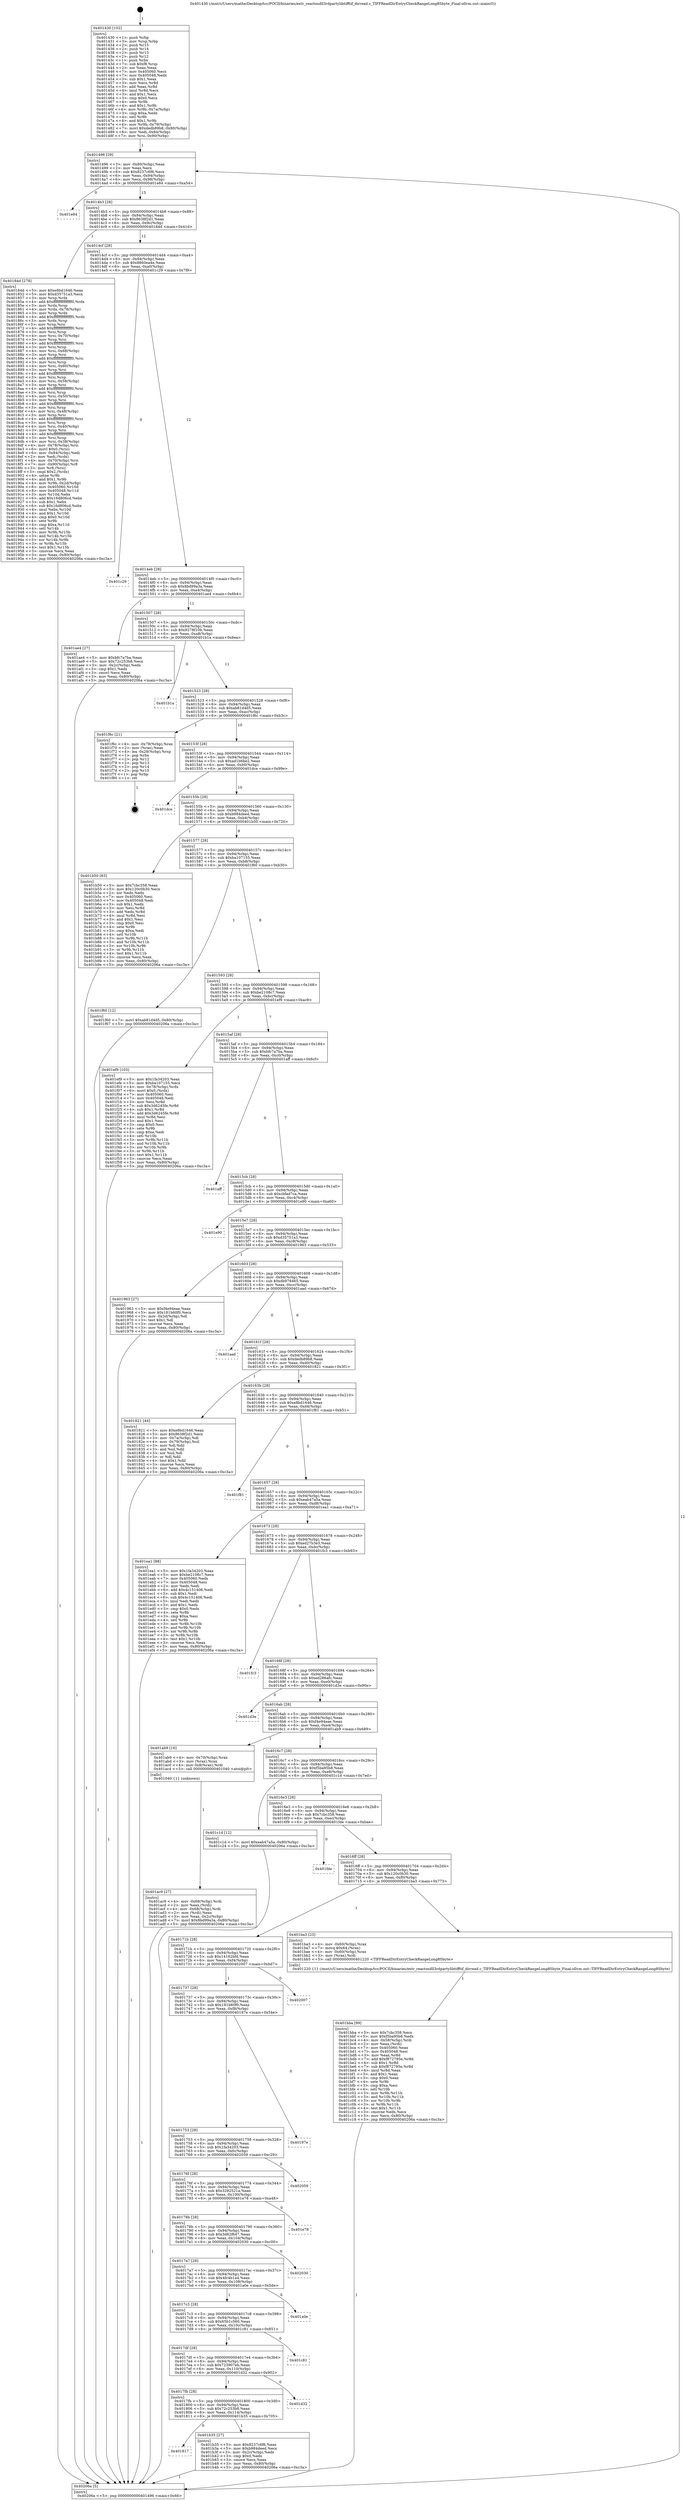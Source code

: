 digraph "0x401430" {
  label = "0x401430 (/mnt/c/Users/mathe/Desktop/tcc/POCII/binaries/extr_reactosdll3rdpartylibtifftif_dirread.c_TIFFReadDirEntryCheckRangeLong8Sbyte_Final-ollvm.out::main(0))"
  labelloc = "t"
  node[shape=record]

  Entry [label="",width=0.3,height=0.3,shape=circle,fillcolor=black,style=filled]
  "0x401496" [label="{
     0x401496 [29]\l
     | [instrs]\l
     &nbsp;&nbsp;0x401496 \<+3\>: mov -0x80(%rbp),%eax\l
     &nbsp;&nbsp;0x401499 \<+2\>: mov %eax,%ecx\l
     &nbsp;&nbsp;0x40149b \<+6\>: sub $0x8237c6f6,%ecx\l
     &nbsp;&nbsp;0x4014a1 \<+6\>: mov %eax,-0x94(%rbp)\l
     &nbsp;&nbsp;0x4014a7 \<+6\>: mov %ecx,-0x98(%rbp)\l
     &nbsp;&nbsp;0x4014ad \<+6\>: je 0000000000401e84 \<main+0xa54\>\l
  }"]
  "0x401e84" [label="{
     0x401e84\l
  }", style=dashed]
  "0x4014b3" [label="{
     0x4014b3 [28]\l
     | [instrs]\l
     &nbsp;&nbsp;0x4014b3 \<+5\>: jmp 00000000004014b8 \<main+0x88\>\l
     &nbsp;&nbsp;0x4014b8 \<+6\>: mov -0x94(%rbp),%eax\l
     &nbsp;&nbsp;0x4014be \<+5\>: sub $0x8638f2d1,%eax\l
     &nbsp;&nbsp;0x4014c3 \<+6\>: mov %eax,-0x9c(%rbp)\l
     &nbsp;&nbsp;0x4014c9 \<+6\>: je 000000000040184d \<main+0x41d\>\l
  }"]
  Exit [label="",width=0.3,height=0.3,shape=circle,fillcolor=black,style=filled,peripheries=2]
  "0x40184d" [label="{
     0x40184d [278]\l
     | [instrs]\l
     &nbsp;&nbsp;0x40184d \<+5\>: mov $0xe8bd1646,%eax\l
     &nbsp;&nbsp;0x401852 \<+5\>: mov $0xd35751a3,%ecx\l
     &nbsp;&nbsp;0x401857 \<+3\>: mov %rsp,%rdx\l
     &nbsp;&nbsp;0x40185a \<+4\>: add $0xfffffffffffffff0,%rdx\l
     &nbsp;&nbsp;0x40185e \<+3\>: mov %rdx,%rsp\l
     &nbsp;&nbsp;0x401861 \<+4\>: mov %rdx,-0x78(%rbp)\l
     &nbsp;&nbsp;0x401865 \<+3\>: mov %rsp,%rdx\l
     &nbsp;&nbsp;0x401868 \<+4\>: add $0xfffffffffffffff0,%rdx\l
     &nbsp;&nbsp;0x40186c \<+3\>: mov %rdx,%rsp\l
     &nbsp;&nbsp;0x40186f \<+3\>: mov %rsp,%rsi\l
     &nbsp;&nbsp;0x401872 \<+4\>: add $0xfffffffffffffff0,%rsi\l
     &nbsp;&nbsp;0x401876 \<+3\>: mov %rsi,%rsp\l
     &nbsp;&nbsp;0x401879 \<+4\>: mov %rsi,-0x70(%rbp)\l
     &nbsp;&nbsp;0x40187d \<+3\>: mov %rsp,%rsi\l
     &nbsp;&nbsp;0x401880 \<+4\>: add $0xfffffffffffffff0,%rsi\l
     &nbsp;&nbsp;0x401884 \<+3\>: mov %rsi,%rsp\l
     &nbsp;&nbsp;0x401887 \<+4\>: mov %rsi,-0x68(%rbp)\l
     &nbsp;&nbsp;0x40188b \<+3\>: mov %rsp,%rsi\l
     &nbsp;&nbsp;0x40188e \<+4\>: add $0xfffffffffffffff0,%rsi\l
     &nbsp;&nbsp;0x401892 \<+3\>: mov %rsi,%rsp\l
     &nbsp;&nbsp;0x401895 \<+4\>: mov %rsi,-0x60(%rbp)\l
     &nbsp;&nbsp;0x401899 \<+3\>: mov %rsp,%rsi\l
     &nbsp;&nbsp;0x40189c \<+4\>: add $0xfffffffffffffff0,%rsi\l
     &nbsp;&nbsp;0x4018a0 \<+3\>: mov %rsi,%rsp\l
     &nbsp;&nbsp;0x4018a3 \<+4\>: mov %rsi,-0x58(%rbp)\l
     &nbsp;&nbsp;0x4018a7 \<+3\>: mov %rsp,%rsi\l
     &nbsp;&nbsp;0x4018aa \<+4\>: add $0xfffffffffffffff0,%rsi\l
     &nbsp;&nbsp;0x4018ae \<+3\>: mov %rsi,%rsp\l
     &nbsp;&nbsp;0x4018b1 \<+4\>: mov %rsi,-0x50(%rbp)\l
     &nbsp;&nbsp;0x4018b5 \<+3\>: mov %rsp,%rsi\l
     &nbsp;&nbsp;0x4018b8 \<+4\>: add $0xfffffffffffffff0,%rsi\l
     &nbsp;&nbsp;0x4018bc \<+3\>: mov %rsi,%rsp\l
     &nbsp;&nbsp;0x4018bf \<+4\>: mov %rsi,-0x48(%rbp)\l
     &nbsp;&nbsp;0x4018c3 \<+3\>: mov %rsp,%rsi\l
     &nbsp;&nbsp;0x4018c6 \<+4\>: add $0xfffffffffffffff0,%rsi\l
     &nbsp;&nbsp;0x4018ca \<+3\>: mov %rsi,%rsp\l
     &nbsp;&nbsp;0x4018cd \<+4\>: mov %rsi,-0x40(%rbp)\l
     &nbsp;&nbsp;0x4018d1 \<+3\>: mov %rsp,%rsi\l
     &nbsp;&nbsp;0x4018d4 \<+4\>: add $0xfffffffffffffff0,%rsi\l
     &nbsp;&nbsp;0x4018d8 \<+3\>: mov %rsi,%rsp\l
     &nbsp;&nbsp;0x4018db \<+4\>: mov %rsi,-0x38(%rbp)\l
     &nbsp;&nbsp;0x4018df \<+4\>: mov -0x78(%rbp),%rsi\l
     &nbsp;&nbsp;0x4018e3 \<+6\>: movl $0x0,(%rsi)\l
     &nbsp;&nbsp;0x4018e9 \<+6\>: mov -0x84(%rbp),%edi\l
     &nbsp;&nbsp;0x4018ef \<+2\>: mov %edi,(%rdx)\l
     &nbsp;&nbsp;0x4018f1 \<+4\>: mov -0x70(%rbp),%rsi\l
     &nbsp;&nbsp;0x4018f5 \<+7\>: mov -0x90(%rbp),%r8\l
     &nbsp;&nbsp;0x4018fc \<+3\>: mov %r8,(%rsi)\l
     &nbsp;&nbsp;0x4018ff \<+3\>: cmpl $0x2,(%rdx)\l
     &nbsp;&nbsp;0x401902 \<+4\>: setne %r9b\l
     &nbsp;&nbsp;0x401906 \<+4\>: and $0x1,%r9b\l
     &nbsp;&nbsp;0x40190a \<+4\>: mov %r9b,-0x2d(%rbp)\l
     &nbsp;&nbsp;0x40190e \<+8\>: mov 0x405060,%r10d\l
     &nbsp;&nbsp;0x401916 \<+8\>: mov 0x405048,%r11d\l
     &nbsp;&nbsp;0x40191e \<+3\>: mov %r10d,%ebx\l
     &nbsp;&nbsp;0x401921 \<+6\>: add $0x16d806cd,%ebx\l
     &nbsp;&nbsp;0x401927 \<+3\>: sub $0x1,%ebx\l
     &nbsp;&nbsp;0x40192a \<+6\>: sub $0x16d806cd,%ebx\l
     &nbsp;&nbsp;0x401930 \<+4\>: imul %ebx,%r10d\l
     &nbsp;&nbsp;0x401934 \<+4\>: and $0x1,%r10d\l
     &nbsp;&nbsp;0x401938 \<+4\>: cmp $0x0,%r10d\l
     &nbsp;&nbsp;0x40193c \<+4\>: sete %r9b\l
     &nbsp;&nbsp;0x401940 \<+4\>: cmp $0xa,%r11d\l
     &nbsp;&nbsp;0x401944 \<+4\>: setl %r14b\l
     &nbsp;&nbsp;0x401948 \<+3\>: mov %r9b,%r15b\l
     &nbsp;&nbsp;0x40194b \<+3\>: and %r14b,%r15b\l
     &nbsp;&nbsp;0x40194e \<+3\>: xor %r14b,%r9b\l
     &nbsp;&nbsp;0x401951 \<+3\>: or %r9b,%r15b\l
     &nbsp;&nbsp;0x401954 \<+4\>: test $0x1,%r15b\l
     &nbsp;&nbsp;0x401958 \<+3\>: cmovne %ecx,%eax\l
     &nbsp;&nbsp;0x40195b \<+3\>: mov %eax,-0x80(%rbp)\l
     &nbsp;&nbsp;0x40195e \<+5\>: jmp 000000000040206a \<main+0xc3a\>\l
  }"]
  "0x4014cf" [label="{
     0x4014cf [28]\l
     | [instrs]\l
     &nbsp;&nbsp;0x4014cf \<+5\>: jmp 00000000004014d4 \<main+0xa4\>\l
     &nbsp;&nbsp;0x4014d4 \<+6\>: mov -0x94(%rbp),%eax\l
     &nbsp;&nbsp;0x4014da \<+5\>: sub $0x8860ea4e,%eax\l
     &nbsp;&nbsp;0x4014df \<+6\>: mov %eax,-0xa0(%rbp)\l
     &nbsp;&nbsp;0x4014e5 \<+6\>: je 0000000000401c29 \<main+0x7f9\>\l
  }"]
  "0x401bba" [label="{
     0x401bba [99]\l
     | [instrs]\l
     &nbsp;&nbsp;0x401bba \<+5\>: mov $0x7cbc358,%ecx\l
     &nbsp;&nbsp;0x401bbf \<+5\>: mov $0xf5ba95b8,%edx\l
     &nbsp;&nbsp;0x401bc4 \<+4\>: mov -0x58(%rbp),%rdi\l
     &nbsp;&nbsp;0x401bc8 \<+2\>: mov %eax,(%rdi)\l
     &nbsp;&nbsp;0x401bca \<+7\>: mov 0x405060,%eax\l
     &nbsp;&nbsp;0x401bd1 \<+7\>: mov 0x405048,%esi\l
     &nbsp;&nbsp;0x401bd8 \<+3\>: mov %eax,%r8d\l
     &nbsp;&nbsp;0x401bdb \<+7\>: add $0xf872795e,%r8d\l
     &nbsp;&nbsp;0x401be2 \<+4\>: sub $0x1,%r8d\l
     &nbsp;&nbsp;0x401be6 \<+7\>: sub $0xf872795e,%r8d\l
     &nbsp;&nbsp;0x401bed \<+4\>: imul %r8d,%eax\l
     &nbsp;&nbsp;0x401bf1 \<+3\>: and $0x1,%eax\l
     &nbsp;&nbsp;0x401bf4 \<+3\>: cmp $0x0,%eax\l
     &nbsp;&nbsp;0x401bf7 \<+4\>: sete %r9b\l
     &nbsp;&nbsp;0x401bfb \<+3\>: cmp $0xa,%esi\l
     &nbsp;&nbsp;0x401bfe \<+4\>: setl %r10b\l
     &nbsp;&nbsp;0x401c02 \<+3\>: mov %r9b,%r11b\l
     &nbsp;&nbsp;0x401c05 \<+3\>: and %r10b,%r11b\l
     &nbsp;&nbsp;0x401c08 \<+3\>: xor %r10b,%r9b\l
     &nbsp;&nbsp;0x401c0b \<+3\>: or %r9b,%r11b\l
     &nbsp;&nbsp;0x401c0e \<+4\>: test $0x1,%r11b\l
     &nbsp;&nbsp;0x401c12 \<+3\>: cmovne %edx,%ecx\l
     &nbsp;&nbsp;0x401c15 \<+3\>: mov %ecx,-0x80(%rbp)\l
     &nbsp;&nbsp;0x401c18 \<+5\>: jmp 000000000040206a \<main+0xc3a\>\l
  }"]
  "0x401c29" [label="{
     0x401c29\l
  }", style=dashed]
  "0x4014eb" [label="{
     0x4014eb [28]\l
     | [instrs]\l
     &nbsp;&nbsp;0x4014eb \<+5\>: jmp 00000000004014f0 \<main+0xc0\>\l
     &nbsp;&nbsp;0x4014f0 \<+6\>: mov -0x94(%rbp),%eax\l
     &nbsp;&nbsp;0x4014f6 \<+5\>: sub $0x8bd99a3a,%eax\l
     &nbsp;&nbsp;0x4014fb \<+6\>: mov %eax,-0xa4(%rbp)\l
     &nbsp;&nbsp;0x401501 \<+6\>: je 0000000000401ae4 \<main+0x6b4\>\l
  }"]
  "0x401817" [label="{
     0x401817\l
  }", style=dashed]
  "0x401ae4" [label="{
     0x401ae4 [27]\l
     | [instrs]\l
     &nbsp;&nbsp;0x401ae4 \<+5\>: mov $0xbfc7a7ba,%eax\l
     &nbsp;&nbsp;0x401ae9 \<+5\>: mov $0x72c253b8,%ecx\l
     &nbsp;&nbsp;0x401aee \<+3\>: mov -0x2c(%rbp),%edx\l
     &nbsp;&nbsp;0x401af1 \<+3\>: cmp $0x1,%edx\l
     &nbsp;&nbsp;0x401af4 \<+3\>: cmovl %ecx,%eax\l
     &nbsp;&nbsp;0x401af7 \<+3\>: mov %eax,-0x80(%rbp)\l
     &nbsp;&nbsp;0x401afa \<+5\>: jmp 000000000040206a \<main+0xc3a\>\l
  }"]
  "0x401507" [label="{
     0x401507 [28]\l
     | [instrs]\l
     &nbsp;&nbsp;0x401507 \<+5\>: jmp 000000000040150c \<main+0xdc\>\l
     &nbsp;&nbsp;0x40150c \<+6\>: mov -0x94(%rbp),%eax\l
     &nbsp;&nbsp;0x401512 \<+5\>: sub $0x9278f10b,%eax\l
     &nbsp;&nbsp;0x401517 \<+6\>: mov %eax,-0xa8(%rbp)\l
     &nbsp;&nbsp;0x40151d \<+6\>: je 0000000000401b1a \<main+0x6ea\>\l
  }"]
  "0x401b35" [label="{
     0x401b35 [27]\l
     | [instrs]\l
     &nbsp;&nbsp;0x401b35 \<+5\>: mov $0x8237c6f6,%eax\l
     &nbsp;&nbsp;0x401b3a \<+5\>: mov $0xb984deed,%ecx\l
     &nbsp;&nbsp;0x401b3f \<+3\>: mov -0x2c(%rbp),%edx\l
     &nbsp;&nbsp;0x401b42 \<+3\>: cmp $0x0,%edx\l
     &nbsp;&nbsp;0x401b45 \<+3\>: cmove %ecx,%eax\l
     &nbsp;&nbsp;0x401b48 \<+3\>: mov %eax,-0x80(%rbp)\l
     &nbsp;&nbsp;0x401b4b \<+5\>: jmp 000000000040206a \<main+0xc3a\>\l
  }"]
  "0x401b1a" [label="{
     0x401b1a\l
  }", style=dashed]
  "0x401523" [label="{
     0x401523 [28]\l
     | [instrs]\l
     &nbsp;&nbsp;0x401523 \<+5\>: jmp 0000000000401528 \<main+0xf8\>\l
     &nbsp;&nbsp;0x401528 \<+6\>: mov -0x94(%rbp),%eax\l
     &nbsp;&nbsp;0x40152e \<+5\>: sub $0xab81d4d5,%eax\l
     &nbsp;&nbsp;0x401533 \<+6\>: mov %eax,-0xac(%rbp)\l
     &nbsp;&nbsp;0x401539 \<+6\>: je 0000000000401f6c \<main+0xb3c\>\l
  }"]
  "0x4017fb" [label="{
     0x4017fb [28]\l
     | [instrs]\l
     &nbsp;&nbsp;0x4017fb \<+5\>: jmp 0000000000401800 \<main+0x3d0\>\l
     &nbsp;&nbsp;0x401800 \<+6\>: mov -0x94(%rbp),%eax\l
     &nbsp;&nbsp;0x401806 \<+5\>: sub $0x72c253b8,%eax\l
     &nbsp;&nbsp;0x40180b \<+6\>: mov %eax,-0x114(%rbp)\l
     &nbsp;&nbsp;0x401811 \<+6\>: je 0000000000401b35 \<main+0x705\>\l
  }"]
  "0x401f6c" [label="{
     0x401f6c [21]\l
     | [instrs]\l
     &nbsp;&nbsp;0x401f6c \<+4\>: mov -0x78(%rbp),%rax\l
     &nbsp;&nbsp;0x401f70 \<+2\>: mov (%rax),%eax\l
     &nbsp;&nbsp;0x401f72 \<+4\>: lea -0x28(%rbp),%rsp\l
     &nbsp;&nbsp;0x401f76 \<+1\>: pop %rbx\l
     &nbsp;&nbsp;0x401f77 \<+2\>: pop %r12\l
     &nbsp;&nbsp;0x401f79 \<+2\>: pop %r13\l
     &nbsp;&nbsp;0x401f7b \<+2\>: pop %r14\l
     &nbsp;&nbsp;0x401f7d \<+2\>: pop %r15\l
     &nbsp;&nbsp;0x401f7f \<+1\>: pop %rbp\l
     &nbsp;&nbsp;0x401f80 \<+1\>: ret\l
  }"]
  "0x40153f" [label="{
     0x40153f [28]\l
     | [instrs]\l
     &nbsp;&nbsp;0x40153f \<+5\>: jmp 0000000000401544 \<main+0x114\>\l
     &nbsp;&nbsp;0x401544 \<+6\>: mov -0x94(%rbp),%eax\l
     &nbsp;&nbsp;0x40154a \<+5\>: sub $0xad1b6be2,%eax\l
     &nbsp;&nbsp;0x40154f \<+6\>: mov %eax,-0xb0(%rbp)\l
     &nbsp;&nbsp;0x401555 \<+6\>: je 0000000000401dce \<main+0x99e\>\l
  }"]
  "0x401d32" [label="{
     0x401d32\l
  }", style=dashed]
  "0x401dce" [label="{
     0x401dce\l
  }", style=dashed]
  "0x40155b" [label="{
     0x40155b [28]\l
     | [instrs]\l
     &nbsp;&nbsp;0x40155b \<+5\>: jmp 0000000000401560 \<main+0x130\>\l
     &nbsp;&nbsp;0x401560 \<+6\>: mov -0x94(%rbp),%eax\l
     &nbsp;&nbsp;0x401566 \<+5\>: sub $0xb984deed,%eax\l
     &nbsp;&nbsp;0x40156b \<+6\>: mov %eax,-0xb4(%rbp)\l
     &nbsp;&nbsp;0x401571 \<+6\>: je 0000000000401b50 \<main+0x720\>\l
  }"]
  "0x4017df" [label="{
     0x4017df [28]\l
     | [instrs]\l
     &nbsp;&nbsp;0x4017df \<+5\>: jmp 00000000004017e4 \<main+0x3b4\>\l
     &nbsp;&nbsp;0x4017e4 \<+6\>: mov -0x94(%rbp),%eax\l
     &nbsp;&nbsp;0x4017ea \<+5\>: sub $0x723907eb,%eax\l
     &nbsp;&nbsp;0x4017ef \<+6\>: mov %eax,-0x110(%rbp)\l
     &nbsp;&nbsp;0x4017f5 \<+6\>: je 0000000000401d32 \<main+0x902\>\l
  }"]
  "0x401b50" [label="{
     0x401b50 [83]\l
     | [instrs]\l
     &nbsp;&nbsp;0x401b50 \<+5\>: mov $0x7cbc358,%eax\l
     &nbsp;&nbsp;0x401b55 \<+5\>: mov $0x120c0b30,%ecx\l
     &nbsp;&nbsp;0x401b5a \<+2\>: xor %edx,%edx\l
     &nbsp;&nbsp;0x401b5c \<+7\>: mov 0x405060,%esi\l
     &nbsp;&nbsp;0x401b63 \<+7\>: mov 0x405048,%edi\l
     &nbsp;&nbsp;0x401b6a \<+3\>: sub $0x1,%edx\l
     &nbsp;&nbsp;0x401b6d \<+3\>: mov %esi,%r8d\l
     &nbsp;&nbsp;0x401b70 \<+3\>: add %edx,%r8d\l
     &nbsp;&nbsp;0x401b73 \<+4\>: imul %r8d,%esi\l
     &nbsp;&nbsp;0x401b77 \<+3\>: and $0x1,%esi\l
     &nbsp;&nbsp;0x401b7a \<+3\>: cmp $0x0,%esi\l
     &nbsp;&nbsp;0x401b7d \<+4\>: sete %r9b\l
     &nbsp;&nbsp;0x401b81 \<+3\>: cmp $0xa,%edi\l
     &nbsp;&nbsp;0x401b84 \<+4\>: setl %r10b\l
     &nbsp;&nbsp;0x401b88 \<+3\>: mov %r9b,%r11b\l
     &nbsp;&nbsp;0x401b8b \<+3\>: and %r10b,%r11b\l
     &nbsp;&nbsp;0x401b8e \<+3\>: xor %r10b,%r9b\l
     &nbsp;&nbsp;0x401b91 \<+3\>: or %r9b,%r11b\l
     &nbsp;&nbsp;0x401b94 \<+4\>: test $0x1,%r11b\l
     &nbsp;&nbsp;0x401b98 \<+3\>: cmovne %ecx,%eax\l
     &nbsp;&nbsp;0x401b9b \<+3\>: mov %eax,-0x80(%rbp)\l
     &nbsp;&nbsp;0x401b9e \<+5\>: jmp 000000000040206a \<main+0xc3a\>\l
  }"]
  "0x401577" [label="{
     0x401577 [28]\l
     | [instrs]\l
     &nbsp;&nbsp;0x401577 \<+5\>: jmp 000000000040157c \<main+0x14c\>\l
     &nbsp;&nbsp;0x40157c \<+6\>: mov -0x94(%rbp),%eax\l
     &nbsp;&nbsp;0x401582 \<+5\>: sub $0xba107155,%eax\l
     &nbsp;&nbsp;0x401587 \<+6\>: mov %eax,-0xb8(%rbp)\l
     &nbsp;&nbsp;0x40158d \<+6\>: je 0000000000401f60 \<main+0xb30\>\l
  }"]
  "0x401c81" [label="{
     0x401c81\l
  }", style=dashed]
  "0x401f60" [label="{
     0x401f60 [12]\l
     | [instrs]\l
     &nbsp;&nbsp;0x401f60 \<+7\>: movl $0xab81d4d5,-0x80(%rbp)\l
     &nbsp;&nbsp;0x401f67 \<+5\>: jmp 000000000040206a \<main+0xc3a\>\l
  }"]
  "0x401593" [label="{
     0x401593 [28]\l
     | [instrs]\l
     &nbsp;&nbsp;0x401593 \<+5\>: jmp 0000000000401598 \<main+0x168\>\l
     &nbsp;&nbsp;0x401598 \<+6\>: mov -0x94(%rbp),%eax\l
     &nbsp;&nbsp;0x40159e \<+5\>: sub $0xbe2108c7,%eax\l
     &nbsp;&nbsp;0x4015a3 \<+6\>: mov %eax,-0xbc(%rbp)\l
     &nbsp;&nbsp;0x4015a9 \<+6\>: je 0000000000401ef9 \<main+0xac9\>\l
  }"]
  "0x4017c3" [label="{
     0x4017c3 [28]\l
     | [instrs]\l
     &nbsp;&nbsp;0x4017c3 \<+5\>: jmp 00000000004017c8 \<main+0x398\>\l
     &nbsp;&nbsp;0x4017c8 \<+6\>: mov -0x94(%rbp),%eax\l
     &nbsp;&nbsp;0x4017ce \<+5\>: sub $0x65b1c560,%eax\l
     &nbsp;&nbsp;0x4017d3 \<+6\>: mov %eax,-0x10c(%rbp)\l
     &nbsp;&nbsp;0x4017d9 \<+6\>: je 0000000000401c81 \<main+0x851\>\l
  }"]
  "0x401ef9" [label="{
     0x401ef9 [103]\l
     | [instrs]\l
     &nbsp;&nbsp;0x401ef9 \<+5\>: mov $0x1fa34203,%eax\l
     &nbsp;&nbsp;0x401efe \<+5\>: mov $0xba107155,%ecx\l
     &nbsp;&nbsp;0x401f03 \<+4\>: mov -0x78(%rbp),%rdx\l
     &nbsp;&nbsp;0x401f07 \<+6\>: movl $0x0,(%rdx)\l
     &nbsp;&nbsp;0x401f0d \<+7\>: mov 0x405060,%esi\l
     &nbsp;&nbsp;0x401f14 \<+7\>: mov 0x405048,%edi\l
     &nbsp;&nbsp;0x401f1b \<+3\>: mov %esi,%r8d\l
     &nbsp;&nbsp;0x401f1e \<+7\>: sub $0x3d6245fe,%r8d\l
     &nbsp;&nbsp;0x401f25 \<+4\>: sub $0x1,%r8d\l
     &nbsp;&nbsp;0x401f29 \<+7\>: add $0x3d6245fe,%r8d\l
     &nbsp;&nbsp;0x401f30 \<+4\>: imul %r8d,%esi\l
     &nbsp;&nbsp;0x401f34 \<+3\>: and $0x1,%esi\l
     &nbsp;&nbsp;0x401f37 \<+3\>: cmp $0x0,%esi\l
     &nbsp;&nbsp;0x401f3a \<+4\>: sete %r9b\l
     &nbsp;&nbsp;0x401f3e \<+3\>: cmp $0xa,%edi\l
     &nbsp;&nbsp;0x401f41 \<+4\>: setl %r10b\l
     &nbsp;&nbsp;0x401f45 \<+3\>: mov %r9b,%r11b\l
     &nbsp;&nbsp;0x401f48 \<+3\>: and %r10b,%r11b\l
     &nbsp;&nbsp;0x401f4b \<+3\>: xor %r10b,%r9b\l
     &nbsp;&nbsp;0x401f4e \<+3\>: or %r9b,%r11b\l
     &nbsp;&nbsp;0x401f51 \<+4\>: test $0x1,%r11b\l
     &nbsp;&nbsp;0x401f55 \<+3\>: cmovne %ecx,%eax\l
     &nbsp;&nbsp;0x401f58 \<+3\>: mov %eax,-0x80(%rbp)\l
     &nbsp;&nbsp;0x401f5b \<+5\>: jmp 000000000040206a \<main+0xc3a\>\l
  }"]
  "0x4015af" [label="{
     0x4015af [28]\l
     | [instrs]\l
     &nbsp;&nbsp;0x4015af \<+5\>: jmp 00000000004015b4 \<main+0x184\>\l
     &nbsp;&nbsp;0x4015b4 \<+6\>: mov -0x94(%rbp),%eax\l
     &nbsp;&nbsp;0x4015ba \<+5\>: sub $0xbfc7a7ba,%eax\l
     &nbsp;&nbsp;0x4015bf \<+6\>: mov %eax,-0xc0(%rbp)\l
     &nbsp;&nbsp;0x4015c5 \<+6\>: je 0000000000401aff \<main+0x6cf\>\l
  }"]
  "0x401a0e" [label="{
     0x401a0e\l
  }", style=dashed]
  "0x401aff" [label="{
     0x401aff\l
  }", style=dashed]
  "0x4015cb" [label="{
     0x4015cb [28]\l
     | [instrs]\l
     &nbsp;&nbsp;0x4015cb \<+5\>: jmp 00000000004015d0 \<main+0x1a0\>\l
     &nbsp;&nbsp;0x4015d0 \<+6\>: mov -0x94(%rbp),%eax\l
     &nbsp;&nbsp;0x4015d6 \<+5\>: sub $0xcbfad7ca,%eax\l
     &nbsp;&nbsp;0x4015db \<+6\>: mov %eax,-0xc4(%rbp)\l
     &nbsp;&nbsp;0x4015e1 \<+6\>: je 0000000000401e90 \<main+0xa60\>\l
  }"]
  "0x4017a7" [label="{
     0x4017a7 [28]\l
     | [instrs]\l
     &nbsp;&nbsp;0x4017a7 \<+5\>: jmp 00000000004017ac \<main+0x37c\>\l
     &nbsp;&nbsp;0x4017ac \<+6\>: mov -0x94(%rbp),%eax\l
     &nbsp;&nbsp;0x4017b2 \<+5\>: sub $0x4fc4b1a4,%eax\l
     &nbsp;&nbsp;0x4017b7 \<+6\>: mov %eax,-0x108(%rbp)\l
     &nbsp;&nbsp;0x4017bd \<+6\>: je 0000000000401a0e \<main+0x5de\>\l
  }"]
  "0x401e90" [label="{
     0x401e90\l
  }", style=dashed]
  "0x4015e7" [label="{
     0x4015e7 [28]\l
     | [instrs]\l
     &nbsp;&nbsp;0x4015e7 \<+5\>: jmp 00000000004015ec \<main+0x1bc\>\l
     &nbsp;&nbsp;0x4015ec \<+6\>: mov -0x94(%rbp),%eax\l
     &nbsp;&nbsp;0x4015f2 \<+5\>: sub $0xd35751a3,%eax\l
     &nbsp;&nbsp;0x4015f7 \<+6\>: mov %eax,-0xc8(%rbp)\l
     &nbsp;&nbsp;0x4015fd \<+6\>: je 0000000000401963 \<main+0x533\>\l
  }"]
  "0x402030" [label="{
     0x402030\l
  }", style=dashed]
  "0x401963" [label="{
     0x401963 [27]\l
     | [instrs]\l
     &nbsp;&nbsp;0x401963 \<+5\>: mov $0xf4e94eae,%eax\l
     &nbsp;&nbsp;0x401968 \<+5\>: mov $0x181b60f0,%ecx\l
     &nbsp;&nbsp;0x40196d \<+3\>: mov -0x2d(%rbp),%dl\l
     &nbsp;&nbsp;0x401970 \<+3\>: test $0x1,%dl\l
     &nbsp;&nbsp;0x401973 \<+3\>: cmovne %ecx,%eax\l
     &nbsp;&nbsp;0x401976 \<+3\>: mov %eax,-0x80(%rbp)\l
     &nbsp;&nbsp;0x401979 \<+5\>: jmp 000000000040206a \<main+0xc3a\>\l
  }"]
  "0x401603" [label="{
     0x401603 [28]\l
     | [instrs]\l
     &nbsp;&nbsp;0x401603 \<+5\>: jmp 0000000000401608 \<main+0x1d8\>\l
     &nbsp;&nbsp;0x401608 \<+6\>: mov -0x94(%rbp),%eax\l
     &nbsp;&nbsp;0x40160e \<+5\>: sub $0xdb978465,%eax\l
     &nbsp;&nbsp;0x401613 \<+6\>: mov %eax,-0xcc(%rbp)\l
     &nbsp;&nbsp;0x401619 \<+6\>: je 0000000000401aad \<main+0x67d\>\l
  }"]
  "0x40178b" [label="{
     0x40178b [28]\l
     | [instrs]\l
     &nbsp;&nbsp;0x40178b \<+5\>: jmp 0000000000401790 \<main+0x360\>\l
     &nbsp;&nbsp;0x401790 \<+6\>: mov -0x94(%rbp),%eax\l
     &nbsp;&nbsp;0x401796 \<+5\>: sub $0x3d62f647,%eax\l
     &nbsp;&nbsp;0x40179b \<+6\>: mov %eax,-0x104(%rbp)\l
     &nbsp;&nbsp;0x4017a1 \<+6\>: je 0000000000402030 \<main+0xc00\>\l
  }"]
  "0x401aad" [label="{
     0x401aad\l
  }", style=dashed]
  "0x40161f" [label="{
     0x40161f [28]\l
     | [instrs]\l
     &nbsp;&nbsp;0x40161f \<+5\>: jmp 0000000000401624 \<main+0x1f4\>\l
     &nbsp;&nbsp;0x401624 \<+6\>: mov -0x94(%rbp),%eax\l
     &nbsp;&nbsp;0x40162a \<+5\>: sub $0xdedb89b8,%eax\l
     &nbsp;&nbsp;0x40162f \<+6\>: mov %eax,-0xd0(%rbp)\l
     &nbsp;&nbsp;0x401635 \<+6\>: je 0000000000401821 \<main+0x3f1\>\l
  }"]
  "0x401e78" [label="{
     0x401e78\l
  }", style=dashed]
  "0x401821" [label="{
     0x401821 [44]\l
     | [instrs]\l
     &nbsp;&nbsp;0x401821 \<+5\>: mov $0xe8bd1646,%eax\l
     &nbsp;&nbsp;0x401826 \<+5\>: mov $0x8638f2d1,%ecx\l
     &nbsp;&nbsp;0x40182b \<+3\>: mov -0x7a(%rbp),%dl\l
     &nbsp;&nbsp;0x40182e \<+4\>: mov -0x79(%rbp),%sil\l
     &nbsp;&nbsp;0x401832 \<+3\>: mov %dl,%dil\l
     &nbsp;&nbsp;0x401835 \<+3\>: and %sil,%dil\l
     &nbsp;&nbsp;0x401838 \<+3\>: xor %sil,%dl\l
     &nbsp;&nbsp;0x40183b \<+3\>: or %dl,%dil\l
     &nbsp;&nbsp;0x40183e \<+4\>: test $0x1,%dil\l
     &nbsp;&nbsp;0x401842 \<+3\>: cmovne %ecx,%eax\l
     &nbsp;&nbsp;0x401845 \<+3\>: mov %eax,-0x80(%rbp)\l
     &nbsp;&nbsp;0x401848 \<+5\>: jmp 000000000040206a \<main+0xc3a\>\l
  }"]
  "0x40163b" [label="{
     0x40163b [28]\l
     | [instrs]\l
     &nbsp;&nbsp;0x40163b \<+5\>: jmp 0000000000401640 \<main+0x210\>\l
     &nbsp;&nbsp;0x401640 \<+6\>: mov -0x94(%rbp),%eax\l
     &nbsp;&nbsp;0x401646 \<+5\>: sub $0xe8bd1646,%eax\l
     &nbsp;&nbsp;0x40164b \<+6\>: mov %eax,-0xd4(%rbp)\l
     &nbsp;&nbsp;0x401651 \<+6\>: je 0000000000401f81 \<main+0xb51\>\l
  }"]
  "0x40206a" [label="{
     0x40206a [5]\l
     | [instrs]\l
     &nbsp;&nbsp;0x40206a \<+5\>: jmp 0000000000401496 \<main+0x66\>\l
  }"]
  "0x401430" [label="{
     0x401430 [102]\l
     | [instrs]\l
     &nbsp;&nbsp;0x401430 \<+1\>: push %rbp\l
     &nbsp;&nbsp;0x401431 \<+3\>: mov %rsp,%rbp\l
     &nbsp;&nbsp;0x401434 \<+2\>: push %r15\l
     &nbsp;&nbsp;0x401436 \<+2\>: push %r14\l
     &nbsp;&nbsp;0x401438 \<+2\>: push %r13\l
     &nbsp;&nbsp;0x40143a \<+2\>: push %r12\l
     &nbsp;&nbsp;0x40143c \<+1\>: push %rbx\l
     &nbsp;&nbsp;0x40143d \<+7\>: sub $0xf8,%rsp\l
     &nbsp;&nbsp;0x401444 \<+2\>: xor %eax,%eax\l
     &nbsp;&nbsp;0x401446 \<+7\>: mov 0x405060,%ecx\l
     &nbsp;&nbsp;0x40144d \<+7\>: mov 0x405048,%edx\l
     &nbsp;&nbsp;0x401454 \<+3\>: sub $0x1,%eax\l
     &nbsp;&nbsp;0x401457 \<+3\>: mov %ecx,%r8d\l
     &nbsp;&nbsp;0x40145a \<+3\>: add %eax,%r8d\l
     &nbsp;&nbsp;0x40145d \<+4\>: imul %r8d,%ecx\l
     &nbsp;&nbsp;0x401461 \<+3\>: and $0x1,%ecx\l
     &nbsp;&nbsp;0x401464 \<+3\>: cmp $0x0,%ecx\l
     &nbsp;&nbsp;0x401467 \<+4\>: sete %r9b\l
     &nbsp;&nbsp;0x40146b \<+4\>: and $0x1,%r9b\l
     &nbsp;&nbsp;0x40146f \<+4\>: mov %r9b,-0x7a(%rbp)\l
     &nbsp;&nbsp;0x401473 \<+3\>: cmp $0xa,%edx\l
     &nbsp;&nbsp;0x401476 \<+4\>: setl %r9b\l
     &nbsp;&nbsp;0x40147a \<+4\>: and $0x1,%r9b\l
     &nbsp;&nbsp;0x40147e \<+4\>: mov %r9b,-0x79(%rbp)\l
     &nbsp;&nbsp;0x401482 \<+7\>: movl $0xdedb89b8,-0x80(%rbp)\l
     &nbsp;&nbsp;0x401489 \<+6\>: mov %edi,-0x84(%rbp)\l
     &nbsp;&nbsp;0x40148f \<+7\>: mov %rsi,-0x90(%rbp)\l
  }"]
  "0x40176f" [label="{
     0x40176f [28]\l
     | [instrs]\l
     &nbsp;&nbsp;0x40176f \<+5\>: jmp 0000000000401774 \<main+0x344\>\l
     &nbsp;&nbsp;0x401774 \<+6\>: mov -0x94(%rbp),%eax\l
     &nbsp;&nbsp;0x40177a \<+5\>: sub $0x3292521a,%eax\l
     &nbsp;&nbsp;0x40177f \<+6\>: mov %eax,-0x100(%rbp)\l
     &nbsp;&nbsp;0x401785 \<+6\>: je 0000000000401e78 \<main+0xa48\>\l
  }"]
  "0x402059" [label="{
     0x402059\l
  }", style=dashed]
  "0x401f81" [label="{
     0x401f81\l
  }", style=dashed]
  "0x401657" [label="{
     0x401657 [28]\l
     | [instrs]\l
     &nbsp;&nbsp;0x401657 \<+5\>: jmp 000000000040165c \<main+0x22c\>\l
     &nbsp;&nbsp;0x40165c \<+6\>: mov -0x94(%rbp),%eax\l
     &nbsp;&nbsp;0x401662 \<+5\>: sub $0xeab47a5a,%eax\l
     &nbsp;&nbsp;0x401667 \<+6\>: mov %eax,-0xd8(%rbp)\l
     &nbsp;&nbsp;0x40166d \<+6\>: je 0000000000401ea1 \<main+0xa71\>\l
  }"]
  "0x401753" [label="{
     0x401753 [28]\l
     | [instrs]\l
     &nbsp;&nbsp;0x401753 \<+5\>: jmp 0000000000401758 \<main+0x328\>\l
     &nbsp;&nbsp;0x401758 \<+6\>: mov -0x94(%rbp),%eax\l
     &nbsp;&nbsp;0x40175e \<+5\>: sub $0x1fa34203,%eax\l
     &nbsp;&nbsp;0x401763 \<+6\>: mov %eax,-0xfc(%rbp)\l
     &nbsp;&nbsp;0x401769 \<+6\>: je 0000000000402059 \<main+0xc29\>\l
  }"]
  "0x401ea1" [label="{
     0x401ea1 [88]\l
     | [instrs]\l
     &nbsp;&nbsp;0x401ea1 \<+5\>: mov $0x1fa34203,%eax\l
     &nbsp;&nbsp;0x401ea6 \<+5\>: mov $0xbe2108c7,%ecx\l
     &nbsp;&nbsp;0x401eab \<+7\>: mov 0x405060,%edx\l
     &nbsp;&nbsp;0x401eb2 \<+7\>: mov 0x405048,%esi\l
     &nbsp;&nbsp;0x401eb9 \<+2\>: mov %edx,%edi\l
     &nbsp;&nbsp;0x401ebb \<+6\>: add $0x4c151406,%edi\l
     &nbsp;&nbsp;0x401ec1 \<+3\>: sub $0x1,%edi\l
     &nbsp;&nbsp;0x401ec4 \<+6\>: sub $0x4c151406,%edi\l
     &nbsp;&nbsp;0x401eca \<+3\>: imul %edi,%edx\l
     &nbsp;&nbsp;0x401ecd \<+3\>: and $0x1,%edx\l
     &nbsp;&nbsp;0x401ed0 \<+3\>: cmp $0x0,%edx\l
     &nbsp;&nbsp;0x401ed3 \<+4\>: sete %r8b\l
     &nbsp;&nbsp;0x401ed7 \<+3\>: cmp $0xa,%esi\l
     &nbsp;&nbsp;0x401eda \<+4\>: setl %r9b\l
     &nbsp;&nbsp;0x401ede \<+3\>: mov %r8b,%r10b\l
     &nbsp;&nbsp;0x401ee1 \<+3\>: and %r9b,%r10b\l
     &nbsp;&nbsp;0x401ee4 \<+3\>: xor %r9b,%r8b\l
     &nbsp;&nbsp;0x401ee7 \<+3\>: or %r8b,%r10b\l
     &nbsp;&nbsp;0x401eea \<+4\>: test $0x1,%r10b\l
     &nbsp;&nbsp;0x401eee \<+3\>: cmovne %ecx,%eax\l
     &nbsp;&nbsp;0x401ef1 \<+3\>: mov %eax,-0x80(%rbp)\l
     &nbsp;&nbsp;0x401ef4 \<+5\>: jmp 000000000040206a \<main+0xc3a\>\l
  }"]
  "0x401673" [label="{
     0x401673 [28]\l
     | [instrs]\l
     &nbsp;&nbsp;0x401673 \<+5\>: jmp 0000000000401678 \<main+0x248\>\l
     &nbsp;&nbsp;0x401678 \<+6\>: mov -0x94(%rbp),%eax\l
     &nbsp;&nbsp;0x40167e \<+5\>: sub $0xed27b3e3,%eax\l
     &nbsp;&nbsp;0x401683 \<+6\>: mov %eax,-0xdc(%rbp)\l
     &nbsp;&nbsp;0x401689 \<+6\>: je 0000000000401fc3 \<main+0xb93\>\l
  }"]
  "0x40197e" [label="{
     0x40197e\l
  }", style=dashed]
  "0x401fc3" [label="{
     0x401fc3\l
  }", style=dashed]
  "0x40168f" [label="{
     0x40168f [28]\l
     | [instrs]\l
     &nbsp;&nbsp;0x40168f \<+5\>: jmp 0000000000401694 \<main+0x264\>\l
     &nbsp;&nbsp;0x401694 \<+6\>: mov -0x94(%rbp),%eax\l
     &nbsp;&nbsp;0x40169a \<+5\>: sub $0xed286afc,%eax\l
     &nbsp;&nbsp;0x40169f \<+6\>: mov %eax,-0xe0(%rbp)\l
     &nbsp;&nbsp;0x4016a5 \<+6\>: je 0000000000401d3e \<main+0x90e\>\l
  }"]
  "0x401737" [label="{
     0x401737 [28]\l
     | [instrs]\l
     &nbsp;&nbsp;0x401737 \<+5\>: jmp 000000000040173c \<main+0x30c\>\l
     &nbsp;&nbsp;0x40173c \<+6\>: mov -0x94(%rbp),%eax\l
     &nbsp;&nbsp;0x401742 \<+5\>: sub $0x181b60f0,%eax\l
     &nbsp;&nbsp;0x401747 \<+6\>: mov %eax,-0xf8(%rbp)\l
     &nbsp;&nbsp;0x40174d \<+6\>: je 000000000040197e \<main+0x54e\>\l
  }"]
  "0x401d3e" [label="{
     0x401d3e\l
  }", style=dashed]
  "0x4016ab" [label="{
     0x4016ab [28]\l
     | [instrs]\l
     &nbsp;&nbsp;0x4016ab \<+5\>: jmp 00000000004016b0 \<main+0x280\>\l
     &nbsp;&nbsp;0x4016b0 \<+6\>: mov -0x94(%rbp),%eax\l
     &nbsp;&nbsp;0x4016b6 \<+5\>: sub $0xf4e94eae,%eax\l
     &nbsp;&nbsp;0x4016bb \<+6\>: mov %eax,-0xe4(%rbp)\l
     &nbsp;&nbsp;0x4016c1 \<+6\>: je 0000000000401ab9 \<main+0x689\>\l
  }"]
  "0x402007" [label="{
     0x402007\l
  }", style=dashed]
  "0x401ab9" [label="{
     0x401ab9 [16]\l
     | [instrs]\l
     &nbsp;&nbsp;0x401ab9 \<+4\>: mov -0x70(%rbp),%rax\l
     &nbsp;&nbsp;0x401abd \<+3\>: mov (%rax),%rax\l
     &nbsp;&nbsp;0x401ac0 \<+4\>: mov 0x8(%rax),%rdi\l
     &nbsp;&nbsp;0x401ac4 \<+5\>: call 0000000000401040 \<atoi@plt\>\l
     | [calls]\l
     &nbsp;&nbsp;0x401040 \{1\} (unknown)\l
  }"]
  "0x4016c7" [label="{
     0x4016c7 [28]\l
     | [instrs]\l
     &nbsp;&nbsp;0x4016c7 \<+5\>: jmp 00000000004016cc \<main+0x29c\>\l
     &nbsp;&nbsp;0x4016cc \<+6\>: mov -0x94(%rbp),%eax\l
     &nbsp;&nbsp;0x4016d2 \<+5\>: sub $0xf5ba95b8,%eax\l
     &nbsp;&nbsp;0x4016d7 \<+6\>: mov %eax,-0xe8(%rbp)\l
     &nbsp;&nbsp;0x4016dd \<+6\>: je 0000000000401c1d \<main+0x7ed\>\l
  }"]
  "0x401ac9" [label="{
     0x401ac9 [27]\l
     | [instrs]\l
     &nbsp;&nbsp;0x401ac9 \<+4\>: mov -0x68(%rbp),%rdi\l
     &nbsp;&nbsp;0x401acd \<+2\>: mov %eax,(%rdi)\l
     &nbsp;&nbsp;0x401acf \<+4\>: mov -0x68(%rbp),%rdi\l
     &nbsp;&nbsp;0x401ad3 \<+2\>: mov (%rdi),%eax\l
     &nbsp;&nbsp;0x401ad5 \<+3\>: mov %eax,-0x2c(%rbp)\l
     &nbsp;&nbsp;0x401ad8 \<+7\>: movl $0x8bd99a3a,-0x80(%rbp)\l
     &nbsp;&nbsp;0x401adf \<+5\>: jmp 000000000040206a \<main+0xc3a\>\l
  }"]
  "0x40171b" [label="{
     0x40171b [28]\l
     | [instrs]\l
     &nbsp;&nbsp;0x40171b \<+5\>: jmp 0000000000401720 \<main+0x2f0\>\l
     &nbsp;&nbsp;0x401720 \<+6\>: mov -0x94(%rbp),%eax\l
     &nbsp;&nbsp;0x401726 \<+5\>: sub $0x14162bfd,%eax\l
     &nbsp;&nbsp;0x40172b \<+6\>: mov %eax,-0xf4(%rbp)\l
     &nbsp;&nbsp;0x401731 \<+6\>: je 0000000000402007 \<main+0xbd7\>\l
  }"]
  "0x401c1d" [label="{
     0x401c1d [12]\l
     | [instrs]\l
     &nbsp;&nbsp;0x401c1d \<+7\>: movl $0xeab47a5a,-0x80(%rbp)\l
     &nbsp;&nbsp;0x401c24 \<+5\>: jmp 000000000040206a \<main+0xc3a\>\l
  }"]
  "0x4016e3" [label="{
     0x4016e3 [28]\l
     | [instrs]\l
     &nbsp;&nbsp;0x4016e3 \<+5\>: jmp 00000000004016e8 \<main+0x2b8\>\l
     &nbsp;&nbsp;0x4016e8 \<+6\>: mov -0x94(%rbp),%eax\l
     &nbsp;&nbsp;0x4016ee \<+5\>: sub $0x7cbc358,%eax\l
     &nbsp;&nbsp;0x4016f3 \<+6\>: mov %eax,-0xec(%rbp)\l
     &nbsp;&nbsp;0x4016f9 \<+6\>: je 0000000000401fde \<main+0xbae\>\l
  }"]
  "0x401ba3" [label="{
     0x401ba3 [23]\l
     | [instrs]\l
     &nbsp;&nbsp;0x401ba3 \<+4\>: mov -0x60(%rbp),%rax\l
     &nbsp;&nbsp;0x401ba7 \<+7\>: movq $0x64,(%rax)\l
     &nbsp;&nbsp;0x401bae \<+4\>: mov -0x60(%rbp),%rax\l
     &nbsp;&nbsp;0x401bb2 \<+3\>: mov (%rax),%rdi\l
     &nbsp;&nbsp;0x401bb5 \<+5\>: call 0000000000401220 \<TIFFReadDirEntryCheckRangeLong8Sbyte\>\l
     | [calls]\l
     &nbsp;&nbsp;0x401220 \{1\} (/mnt/c/Users/mathe/Desktop/tcc/POCII/binaries/extr_reactosdll3rdpartylibtifftif_dirread.c_TIFFReadDirEntryCheckRangeLong8Sbyte_Final-ollvm.out::TIFFReadDirEntryCheckRangeLong8Sbyte)\l
  }"]
  "0x401fde" [label="{
     0x401fde\l
  }", style=dashed]
  "0x4016ff" [label="{
     0x4016ff [28]\l
     | [instrs]\l
     &nbsp;&nbsp;0x4016ff \<+5\>: jmp 0000000000401704 \<main+0x2d4\>\l
     &nbsp;&nbsp;0x401704 \<+6\>: mov -0x94(%rbp),%eax\l
     &nbsp;&nbsp;0x40170a \<+5\>: sub $0x120c0b30,%eax\l
     &nbsp;&nbsp;0x40170f \<+6\>: mov %eax,-0xf0(%rbp)\l
     &nbsp;&nbsp;0x401715 \<+6\>: je 0000000000401ba3 \<main+0x773\>\l
  }"]
  Entry -> "0x401430" [label=" 1"]
  "0x401496" -> "0x401e84" [label=" 0"]
  "0x401496" -> "0x4014b3" [label=" 13"]
  "0x401f6c" -> Exit [label=" 1"]
  "0x4014b3" -> "0x40184d" [label=" 1"]
  "0x4014b3" -> "0x4014cf" [label=" 12"]
  "0x401f60" -> "0x40206a" [label=" 1"]
  "0x4014cf" -> "0x401c29" [label=" 0"]
  "0x4014cf" -> "0x4014eb" [label=" 12"]
  "0x401ef9" -> "0x40206a" [label=" 1"]
  "0x4014eb" -> "0x401ae4" [label=" 1"]
  "0x4014eb" -> "0x401507" [label=" 11"]
  "0x401ea1" -> "0x40206a" [label=" 1"]
  "0x401507" -> "0x401b1a" [label=" 0"]
  "0x401507" -> "0x401523" [label=" 11"]
  "0x401c1d" -> "0x40206a" [label=" 1"]
  "0x401523" -> "0x401f6c" [label=" 1"]
  "0x401523" -> "0x40153f" [label=" 10"]
  "0x401ba3" -> "0x401bba" [label=" 1"]
  "0x40153f" -> "0x401dce" [label=" 0"]
  "0x40153f" -> "0x40155b" [label=" 10"]
  "0x401b50" -> "0x40206a" [label=" 1"]
  "0x40155b" -> "0x401b50" [label=" 1"]
  "0x40155b" -> "0x401577" [label=" 9"]
  "0x4017fb" -> "0x401817" [label=" 0"]
  "0x401577" -> "0x401f60" [label=" 1"]
  "0x401577" -> "0x401593" [label=" 8"]
  "0x4017fb" -> "0x401b35" [label=" 1"]
  "0x401593" -> "0x401ef9" [label=" 1"]
  "0x401593" -> "0x4015af" [label=" 7"]
  "0x4017df" -> "0x4017fb" [label=" 1"]
  "0x4015af" -> "0x401aff" [label=" 0"]
  "0x4015af" -> "0x4015cb" [label=" 7"]
  "0x4017df" -> "0x401d32" [label=" 0"]
  "0x4015cb" -> "0x401e90" [label=" 0"]
  "0x4015cb" -> "0x4015e7" [label=" 7"]
  "0x4017c3" -> "0x4017df" [label=" 1"]
  "0x4015e7" -> "0x401963" [label=" 1"]
  "0x4015e7" -> "0x401603" [label=" 6"]
  "0x4017c3" -> "0x401c81" [label=" 0"]
  "0x401603" -> "0x401aad" [label=" 0"]
  "0x401603" -> "0x40161f" [label=" 6"]
  "0x4017a7" -> "0x4017c3" [label=" 1"]
  "0x40161f" -> "0x401821" [label=" 1"]
  "0x40161f" -> "0x40163b" [label=" 5"]
  "0x401821" -> "0x40206a" [label=" 1"]
  "0x401430" -> "0x401496" [label=" 1"]
  "0x40206a" -> "0x401496" [label=" 12"]
  "0x4017a7" -> "0x401a0e" [label=" 0"]
  "0x40184d" -> "0x40206a" [label=" 1"]
  "0x401963" -> "0x40206a" [label=" 1"]
  "0x40178b" -> "0x4017a7" [label=" 1"]
  "0x40163b" -> "0x401f81" [label=" 0"]
  "0x40163b" -> "0x401657" [label=" 5"]
  "0x40178b" -> "0x402030" [label=" 0"]
  "0x401657" -> "0x401ea1" [label=" 1"]
  "0x401657" -> "0x401673" [label=" 4"]
  "0x40176f" -> "0x40178b" [label=" 1"]
  "0x401673" -> "0x401fc3" [label=" 0"]
  "0x401673" -> "0x40168f" [label=" 4"]
  "0x40176f" -> "0x401e78" [label=" 0"]
  "0x40168f" -> "0x401d3e" [label=" 0"]
  "0x40168f" -> "0x4016ab" [label=" 4"]
  "0x401753" -> "0x40176f" [label=" 1"]
  "0x4016ab" -> "0x401ab9" [label=" 1"]
  "0x4016ab" -> "0x4016c7" [label=" 3"]
  "0x401ab9" -> "0x401ac9" [label=" 1"]
  "0x401ac9" -> "0x40206a" [label=" 1"]
  "0x401ae4" -> "0x40206a" [label=" 1"]
  "0x401753" -> "0x402059" [label=" 0"]
  "0x4016c7" -> "0x401c1d" [label=" 1"]
  "0x4016c7" -> "0x4016e3" [label=" 2"]
  "0x401737" -> "0x401753" [label=" 1"]
  "0x4016e3" -> "0x401fde" [label=" 0"]
  "0x4016e3" -> "0x4016ff" [label=" 2"]
  "0x401737" -> "0x40197e" [label=" 0"]
  "0x4016ff" -> "0x401ba3" [label=" 1"]
  "0x4016ff" -> "0x40171b" [label=" 1"]
  "0x401bba" -> "0x40206a" [label=" 1"]
  "0x40171b" -> "0x402007" [label=" 0"]
  "0x40171b" -> "0x401737" [label=" 1"]
  "0x401b35" -> "0x40206a" [label=" 1"]
}
